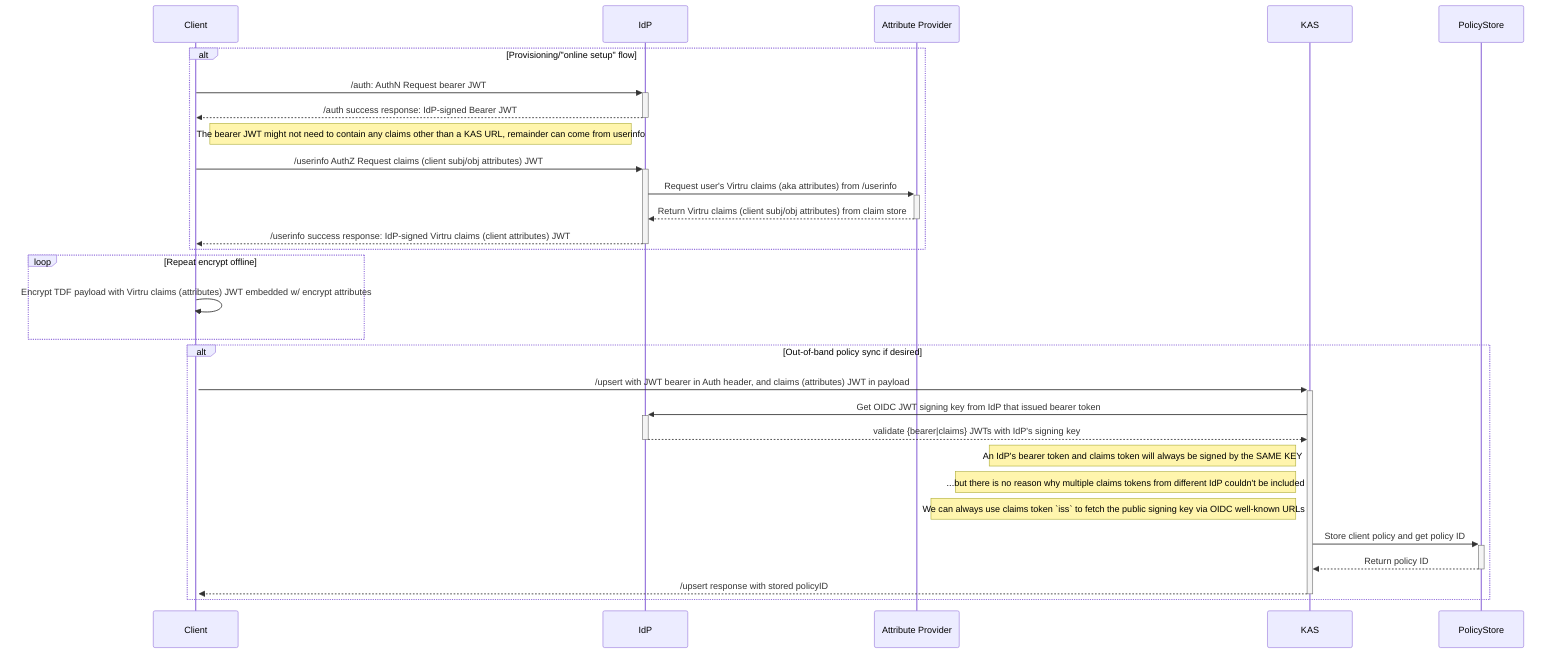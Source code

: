 sequenceDiagram

    participant Client
    participant IdP
    participant Attribute Provider
    participant KAS
    participant PolicyStore

   alt Provisioning/"online setup" flow
        Client->>+IdP: /auth: AuthN Request bearer JWT
        IdP-->>-Client: /auth success response: IdP-signed Bearer JWT
        Note right of Client: The bearer JWT might not need to contain any claims other than a KAS URL, remainder can come from userinfo

        Client->>+IdP: /userinfo AuthZ Request claims (client subj/obj attributes) JWT
        IdP->>+Attribute Provider: Request user's Virtru claims (aka attributes) from /userinfo
        Attribute Provider-->>-IdP: Return Virtru claims (client subj/obj attributes) from claim store
        IdP-->>-Client: /userinfo success response: IdP-signed Virtru claims (client attributes) JWT
    end
    loop Repeat encrypt offline
        Client->>+Client: Encrypt TDF payload with Virtru claims (attributes) JWT embedded w/ encrypt attributes
    end
    alt Out-of-band policy sync if desired
        Client->>+KAS: /upsert with JWT bearer in Auth header, and claims (attributes) JWT in payload
        KAS->>+IdP: Get OIDC JWT signing key from IdP that issued bearer token
        IdP-->>-KAS: validate {bearer|claims} JWTs with IdP's signing key
        Note left of KAS: An IdP's bearer token and claims token will always be signed by the SAME KEY
        Note left of KAS: ...but there is no reason why multiple claims tokens from different IdP couldn't be included
        Note left of KAS: We can always use claims token `iss` to fetch the public signing key via OIDC well-known URLs
        KAS->>+PolicyStore: Store client policy and get policy ID
        PolicyStore-->>-KAS: Return policy ID

        KAS-->>-Client: /upsert response with stored policyID
    end